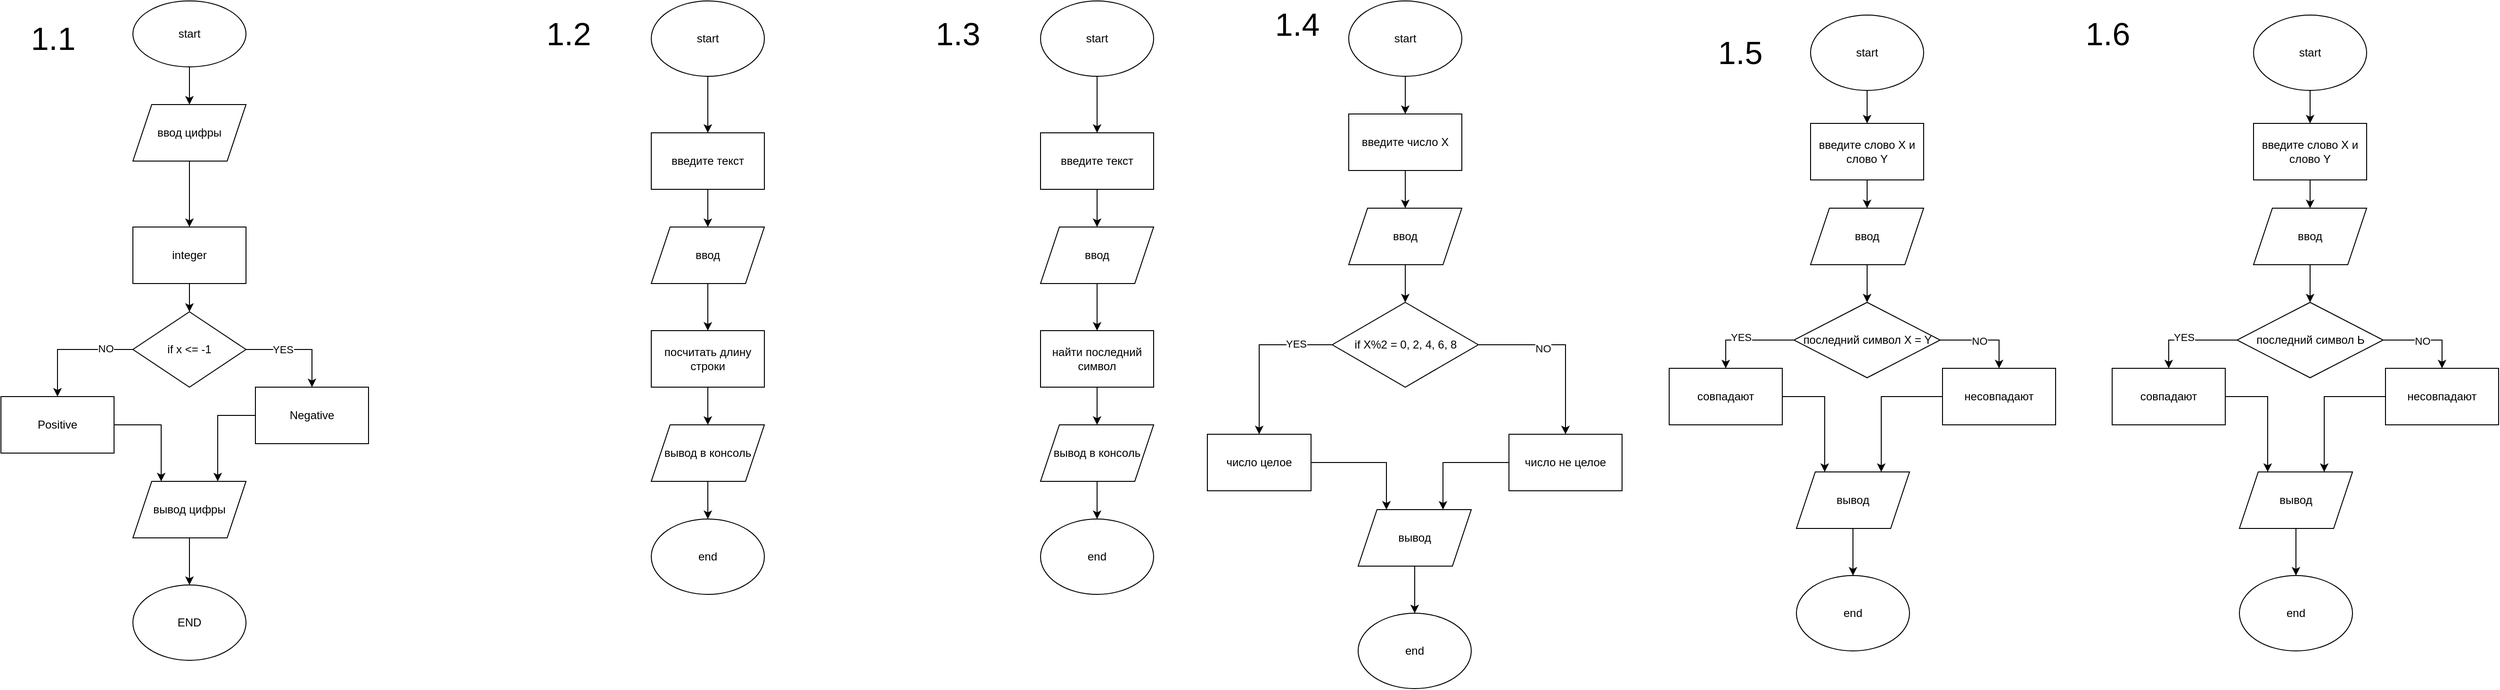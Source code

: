 <mxfile version="24.7.13">
  <diagram name="Страница — 1" id="X5zfh4CaaJWVjGtRF56d">
    <mxGraphModel dx="1195" dy="646" grid="1" gridSize="10" guides="1" tooltips="1" connect="1" arrows="1" fold="1" page="1" pageScale="1" pageWidth="827" pageHeight="1169" math="0" shadow="0">
      <root>
        <mxCell id="0" />
        <mxCell id="1" parent="0" />
        <mxCell id="PVIwpKOzmNWKB1qRG-OH-32" style="edgeStyle=orthogonalEdgeStyle;rounded=0;orthogonalLoop=1;jettySize=auto;html=1;entryX=0.5;entryY=0;entryDx=0;entryDy=0;" edge="1" parent="1" source="PVIwpKOzmNWKB1qRG-OH-31" target="PVIwpKOzmNWKB1qRG-OH-2">
          <mxGeometry relative="1" as="geometry" />
        </mxCell>
        <mxCell id="PVIwpKOzmNWKB1qRG-OH-1" value="start" style="ellipse;whiteSpace=wrap;html=1;" vertex="1" parent="1">
          <mxGeometry x="330" width="120" height="70" as="geometry" />
        </mxCell>
        <mxCell id="PVIwpKOzmNWKB1qRG-OH-6" style="edgeStyle=orthogonalEdgeStyle;rounded=0;orthogonalLoop=1;jettySize=auto;html=1;" edge="1" parent="1" source="PVIwpKOzmNWKB1qRG-OH-2" target="PVIwpKOzmNWKB1qRG-OH-5">
          <mxGeometry relative="1" as="geometry" />
        </mxCell>
        <mxCell id="PVIwpKOzmNWKB1qRG-OH-2" value="&lt;div&gt;integer&lt;/div&gt;" style="rounded=0;whiteSpace=wrap;html=1;" vertex="1" parent="1">
          <mxGeometry x="330" y="240" width="120" height="60" as="geometry" />
        </mxCell>
        <mxCell id="PVIwpKOzmNWKB1qRG-OH-15" style="edgeStyle=orthogonalEdgeStyle;rounded=0;orthogonalLoop=1;jettySize=auto;html=1;exitX=0;exitY=0.5;exitDx=0;exitDy=0;entryX=0.5;entryY=0;entryDx=0;entryDy=0;" edge="1" parent="1" source="PVIwpKOzmNWKB1qRG-OH-5" target="PVIwpKOzmNWKB1qRG-OH-7">
          <mxGeometry relative="1" as="geometry" />
        </mxCell>
        <mxCell id="PVIwpKOzmNWKB1qRG-OH-16" value="NO" style="edgeLabel;html=1;align=center;verticalAlign=middle;resizable=0;points=[];" vertex="1" connectable="0" parent="PVIwpKOzmNWKB1qRG-OH-15">
          <mxGeometry x="-0.554" y="-1" relative="1" as="geometry">
            <mxPoint as="offset" />
          </mxGeometry>
        </mxCell>
        <mxCell id="PVIwpKOzmNWKB1qRG-OH-17" value="YES" style="edgeStyle=orthogonalEdgeStyle;rounded=0;orthogonalLoop=1;jettySize=auto;html=1;entryX=0.5;entryY=0;entryDx=0;entryDy=0;" edge="1" parent="1" source="PVIwpKOzmNWKB1qRG-OH-5" target="PVIwpKOzmNWKB1qRG-OH-9">
          <mxGeometry x="-0.294" relative="1" as="geometry">
            <mxPoint as="offset" />
          </mxGeometry>
        </mxCell>
        <mxCell id="PVIwpKOzmNWKB1qRG-OH-5" value="if x &amp;lt;= -1" style="rhombus;whiteSpace=wrap;html=1;" vertex="1" parent="1">
          <mxGeometry x="330" y="330" width="120" height="80" as="geometry" />
        </mxCell>
        <mxCell id="PVIwpKOzmNWKB1qRG-OH-36" style="edgeStyle=orthogonalEdgeStyle;rounded=0;orthogonalLoop=1;jettySize=auto;html=1;entryX=0.25;entryY=0;entryDx=0;entryDy=0;" edge="1" parent="1" source="PVIwpKOzmNWKB1qRG-OH-7" target="PVIwpKOzmNWKB1qRG-OH-34">
          <mxGeometry relative="1" as="geometry" />
        </mxCell>
        <mxCell id="PVIwpKOzmNWKB1qRG-OH-7" value="Positive" style="rounded=0;whiteSpace=wrap;html=1;" vertex="1" parent="1">
          <mxGeometry x="190" y="420" width="120" height="60" as="geometry" />
        </mxCell>
        <mxCell id="PVIwpKOzmNWKB1qRG-OH-35" style="edgeStyle=orthogonalEdgeStyle;rounded=0;orthogonalLoop=1;jettySize=auto;html=1;entryX=0.75;entryY=0;entryDx=0;entryDy=0;" edge="1" parent="1" source="PVIwpKOzmNWKB1qRG-OH-9" target="PVIwpKOzmNWKB1qRG-OH-34">
          <mxGeometry relative="1" as="geometry" />
        </mxCell>
        <mxCell id="PVIwpKOzmNWKB1qRG-OH-9" value="Negative" style="rounded=0;whiteSpace=wrap;html=1;" vertex="1" parent="1">
          <mxGeometry x="460" y="410" width="120" height="60" as="geometry" />
        </mxCell>
        <mxCell id="PVIwpKOzmNWKB1qRG-OH-21" value="END" style="ellipse;whiteSpace=wrap;html=1;" vertex="1" parent="1">
          <mxGeometry x="330" y="620" width="120" height="80" as="geometry" />
        </mxCell>
        <mxCell id="PVIwpKOzmNWKB1qRG-OH-26" value="&lt;font style=&quot;font-size: 34px;&quot;&gt;1.1&lt;/font&gt;" style="text;html=1;align=center;verticalAlign=middle;resizable=0;points=[];autosize=1;strokeColor=none;fillColor=none;" vertex="1" parent="1">
          <mxGeometry x="210" y="15" width="70" height="50" as="geometry" />
        </mxCell>
        <mxCell id="PVIwpKOzmNWKB1qRG-OH-29" style="edgeStyle=orthogonalEdgeStyle;rounded=0;orthogonalLoop=1;jettySize=auto;html=1;exitX=0.5;exitY=1;exitDx=0;exitDy=0;entryX=0.5;entryY=0;entryDx=0;entryDy=0;" edge="1" parent="1" source="PVIwpKOzmNWKB1qRG-OH-27">
          <mxGeometry relative="1" as="geometry">
            <mxPoint x="940" y="140" as="targetPoint" />
          </mxGeometry>
        </mxCell>
        <mxCell id="PVIwpKOzmNWKB1qRG-OH-27" value="start" style="ellipse;whiteSpace=wrap;html=1;" vertex="1" parent="1">
          <mxGeometry x="880" width="120" height="80" as="geometry" />
        </mxCell>
        <mxCell id="PVIwpKOzmNWKB1qRG-OH-33" value="" style="edgeStyle=orthogonalEdgeStyle;rounded=0;orthogonalLoop=1;jettySize=auto;html=1;entryX=0.5;entryY=0;entryDx=0;entryDy=0;" edge="1" parent="1" source="PVIwpKOzmNWKB1qRG-OH-1" target="PVIwpKOzmNWKB1qRG-OH-31">
          <mxGeometry relative="1" as="geometry">
            <mxPoint x="390" y="70" as="sourcePoint" />
            <mxPoint x="390" y="240" as="targetPoint" />
          </mxGeometry>
        </mxCell>
        <mxCell id="PVIwpKOzmNWKB1qRG-OH-31" value="ввод цифры" style="shape=parallelogram;perimeter=parallelogramPerimeter;whiteSpace=wrap;html=1;fixedSize=1;" vertex="1" parent="1">
          <mxGeometry x="330" y="110" width="120" height="60" as="geometry" />
        </mxCell>
        <mxCell id="PVIwpKOzmNWKB1qRG-OH-37" style="edgeStyle=orthogonalEdgeStyle;rounded=0;orthogonalLoop=1;jettySize=auto;html=1;entryX=0.5;entryY=0;entryDx=0;entryDy=0;" edge="1" parent="1" source="PVIwpKOzmNWKB1qRG-OH-34" target="PVIwpKOzmNWKB1qRG-OH-21">
          <mxGeometry relative="1" as="geometry" />
        </mxCell>
        <mxCell id="PVIwpKOzmNWKB1qRG-OH-34" value="вывод цифры" style="shape=parallelogram;perimeter=parallelogramPerimeter;whiteSpace=wrap;html=1;fixedSize=1;" vertex="1" parent="1">
          <mxGeometry x="330" y="510" width="120" height="60" as="geometry" />
        </mxCell>
        <mxCell id="PVIwpKOzmNWKB1qRG-OH-40" style="edgeStyle=orthogonalEdgeStyle;rounded=0;orthogonalLoop=1;jettySize=auto;html=1;entryX=0.5;entryY=0;entryDx=0;entryDy=0;" edge="1" parent="1" source="PVIwpKOzmNWKB1qRG-OH-38" target="PVIwpKOzmNWKB1qRG-OH-39">
          <mxGeometry relative="1" as="geometry" />
        </mxCell>
        <mxCell id="PVIwpKOzmNWKB1qRG-OH-38" value="введите текст" style="rounded=0;whiteSpace=wrap;html=1;" vertex="1" parent="1">
          <mxGeometry x="880" y="140" width="120" height="60" as="geometry" />
        </mxCell>
        <mxCell id="PVIwpKOzmNWKB1qRG-OH-42" style="edgeStyle=orthogonalEdgeStyle;rounded=0;orthogonalLoop=1;jettySize=auto;html=1;entryX=0.5;entryY=0;entryDx=0;entryDy=0;" edge="1" parent="1" source="PVIwpKOzmNWKB1qRG-OH-39" target="PVIwpKOzmNWKB1qRG-OH-41">
          <mxGeometry relative="1" as="geometry" />
        </mxCell>
        <mxCell id="PVIwpKOzmNWKB1qRG-OH-39" value="ввод" style="shape=parallelogram;perimeter=parallelogramPerimeter;whiteSpace=wrap;html=1;fixedSize=1;" vertex="1" parent="1">
          <mxGeometry x="880" y="240" width="120" height="60" as="geometry" />
        </mxCell>
        <mxCell id="PVIwpKOzmNWKB1qRG-OH-44" style="edgeStyle=orthogonalEdgeStyle;rounded=0;orthogonalLoop=1;jettySize=auto;html=1;entryX=0.5;entryY=0;entryDx=0;entryDy=0;" edge="1" parent="1" source="PVIwpKOzmNWKB1qRG-OH-41" target="PVIwpKOzmNWKB1qRG-OH-43">
          <mxGeometry relative="1" as="geometry" />
        </mxCell>
        <mxCell id="PVIwpKOzmNWKB1qRG-OH-41" value="посчитать длину строки" style="rounded=0;whiteSpace=wrap;html=1;" vertex="1" parent="1">
          <mxGeometry x="880" y="350" width="120" height="60" as="geometry" />
        </mxCell>
        <mxCell id="PVIwpKOzmNWKB1qRG-OH-46" style="edgeStyle=orthogonalEdgeStyle;rounded=0;orthogonalLoop=1;jettySize=auto;html=1;entryX=0.5;entryY=0;entryDx=0;entryDy=0;" edge="1" parent="1" source="PVIwpKOzmNWKB1qRG-OH-43" target="PVIwpKOzmNWKB1qRG-OH-45">
          <mxGeometry relative="1" as="geometry" />
        </mxCell>
        <mxCell id="PVIwpKOzmNWKB1qRG-OH-43" value="вывод в консоль" style="shape=parallelogram;perimeter=parallelogramPerimeter;whiteSpace=wrap;html=1;fixedSize=1;" vertex="1" parent="1">
          <mxGeometry x="880" y="450" width="120" height="60" as="geometry" />
        </mxCell>
        <mxCell id="PVIwpKOzmNWKB1qRG-OH-45" value="end" style="ellipse;whiteSpace=wrap;html=1;" vertex="1" parent="1">
          <mxGeometry x="880" y="550" width="120" height="80" as="geometry" />
        </mxCell>
        <mxCell id="PVIwpKOzmNWKB1qRG-OH-47" value="&lt;font style=&quot;font-size: 34px;&quot;&gt;1.2&lt;/font&gt;" style="text;html=1;align=center;verticalAlign=middle;resizable=0;points=[];autosize=1;strokeColor=none;fillColor=none;" vertex="1" parent="1">
          <mxGeometry x="757" y="10" width="70" height="50" as="geometry" />
        </mxCell>
        <mxCell id="PVIwpKOzmNWKB1qRG-OH-48" style="edgeStyle=orthogonalEdgeStyle;rounded=0;orthogonalLoop=1;jettySize=auto;html=1;exitX=0.5;exitY=1;exitDx=0;exitDy=0;entryX=0.5;entryY=0;entryDx=0;entryDy=0;" edge="1" parent="1" source="PVIwpKOzmNWKB1qRG-OH-49">
          <mxGeometry relative="1" as="geometry">
            <mxPoint x="1353" y="140" as="targetPoint" />
          </mxGeometry>
        </mxCell>
        <mxCell id="PVIwpKOzmNWKB1qRG-OH-49" value="start" style="ellipse;whiteSpace=wrap;html=1;" vertex="1" parent="1">
          <mxGeometry x="1293" width="120" height="80" as="geometry" />
        </mxCell>
        <mxCell id="PVIwpKOzmNWKB1qRG-OH-50" style="edgeStyle=orthogonalEdgeStyle;rounded=0;orthogonalLoop=1;jettySize=auto;html=1;entryX=0.5;entryY=0;entryDx=0;entryDy=0;" edge="1" parent="1" source="PVIwpKOzmNWKB1qRG-OH-51" target="PVIwpKOzmNWKB1qRG-OH-53">
          <mxGeometry relative="1" as="geometry" />
        </mxCell>
        <mxCell id="PVIwpKOzmNWKB1qRG-OH-51" value="введите текст" style="rounded=0;whiteSpace=wrap;html=1;" vertex="1" parent="1">
          <mxGeometry x="1293" y="140" width="120" height="60" as="geometry" />
        </mxCell>
        <mxCell id="PVIwpKOzmNWKB1qRG-OH-52" style="edgeStyle=orthogonalEdgeStyle;rounded=0;orthogonalLoop=1;jettySize=auto;html=1;entryX=0.5;entryY=0;entryDx=0;entryDy=0;" edge="1" parent="1" source="PVIwpKOzmNWKB1qRG-OH-53" target="PVIwpKOzmNWKB1qRG-OH-55">
          <mxGeometry relative="1" as="geometry" />
        </mxCell>
        <mxCell id="PVIwpKOzmNWKB1qRG-OH-53" value="ввод" style="shape=parallelogram;perimeter=parallelogramPerimeter;whiteSpace=wrap;html=1;fixedSize=1;" vertex="1" parent="1">
          <mxGeometry x="1293" y="240" width="120" height="60" as="geometry" />
        </mxCell>
        <mxCell id="PVIwpKOzmNWKB1qRG-OH-54" style="edgeStyle=orthogonalEdgeStyle;rounded=0;orthogonalLoop=1;jettySize=auto;html=1;entryX=0.5;entryY=0;entryDx=0;entryDy=0;" edge="1" parent="1" source="PVIwpKOzmNWKB1qRG-OH-55" target="PVIwpKOzmNWKB1qRG-OH-57">
          <mxGeometry relative="1" as="geometry" />
        </mxCell>
        <mxCell id="PVIwpKOzmNWKB1qRG-OH-55" value="найти последний символ" style="rounded=0;whiteSpace=wrap;html=1;" vertex="1" parent="1">
          <mxGeometry x="1293" y="350" width="120" height="60" as="geometry" />
        </mxCell>
        <mxCell id="PVIwpKOzmNWKB1qRG-OH-56" style="edgeStyle=orthogonalEdgeStyle;rounded=0;orthogonalLoop=1;jettySize=auto;html=1;entryX=0.5;entryY=0;entryDx=0;entryDy=0;" edge="1" parent="1" source="PVIwpKOzmNWKB1qRG-OH-57" target="PVIwpKOzmNWKB1qRG-OH-58">
          <mxGeometry relative="1" as="geometry" />
        </mxCell>
        <mxCell id="PVIwpKOzmNWKB1qRG-OH-57" value="вывод в консоль" style="shape=parallelogram;perimeter=parallelogramPerimeter;whiteSpace=wrap;html=1;fixedSize=1;" vertex="1" parent="1">
          <mxGeometry x="1293" y="450" width="120" height="60" as="geometry" />
        </mxCell>
        <mxCell id="PVIwpKOzmNWKB1qRG-OH-58" value="end" style="ellipse;whiteSpace=wrap;html=1;" vertex="1" parent="1">
          <mxGeometry x="1293" y="550" width="120" height="80" as="geometry" />
        </mxCell>
        <mxCell id="PVIwpKOzmNWKB1qRG-OH-59" value="&lt;font style=&quot;font-size: 34px;&quot;&gt;1.3&lt;/font&gt;" style="text;html=1;align=center;verticalAlign=middle;resizable=0;points=[];autosize=1;strokeColor=none;fillColor=none;" vertex="1" parent="1">
          <mxGeometry x="1170" y="10" width="70" height="50" as="geometry" />
        </mxCell>
        <mxCell id="PVIwpKOzmNWKB1qRG-OH-63" style="edgeStyle=orthogonalEdgeStyle;rounded=0;orthogonalLoop=1;jettySize=auto;html=1;entryX=0.5;entryY=0;entryDx=0;entryDy=0;" edge="1" parent="1" source="PVIwpKOzmNWKB1qRG-OH-60" target="PVIwpKOzmNWKB1qRG-OH-62">
          <mxGeometry relative="1" as="geometry" />
        </mxCell>
        <mxCell id="PVIwpKOzmNWKB1qRG-OH-60" value="start" style="ellipse;whiteSpace=wrap;html=1;" vertex="1" parent="1">
          <mxGeometry x="1620" width="120" height="80" as="geometry" />
        </mxCell>
        <mxCell id="PVIwpKOzmNWKB1qRG-OH-61" value="&lt;font style=&quot;font-size: 34px;&quot;&gt;1.4&lt;/font&gt;" style="text;html=1;align=center;verticalAlign=middle;resizable=0;points=[];autosize=1;strokeColor=none;fillColor=none;" vertex="1" parent="1">
          <mxGeometry x="1530" width="70" height="50" as="geometry" />
        </mxCell>
        <mxCell id="PVIwpKOzmNWKB1qRG-OH-65" style="edgeStyle=orthogonalEdgeStyle;rounded=0;orthogonalLoop=1;jettySize=auto;html=1;entryX=0.5;entryY=0;entryDx=0;entryDy=0;" edge="1" parent="1" source="PVIwpKOzmNWKB1qRG-OH-62" target="PVIwpKOzmNWKB1qRG-OH-64">
          <mxGeometry relative="1" as="geometry" />
        </mxCell>
        <mxCell id="PVIwpKOzmNWKB1qRG-OH-62" value="введите число X" style="rounded=0;whiteSpace=wrap;html=1;" vertex="1" parent="1">
          <mxGeometry x="1620" y="120" width="120" height="60" as="geometry" />
        </mxCell>
        <mxCell id="PVIwpKOzmNWKB1qRG-OH-73" style="edgeStyle=orthogonalEdgeStyle;rounded=0;orthogonalLoop=1;jettySize=auto;html=1;exitX=0.5;exitY=1;exitDx=0;exitDy=0;entryX=0.5;entryY=0;entryDx=0;entryDy=0;" edge="1" parent="1" source="PVIwpKOzmNWKB1qRG-OH-64" target="PVIwpKOzmNWKB1qRG-OH-66">
          <mxGeometry relative="1" as="geometry" />
        </mxCell>
        <mxCell id="PVIwpKOzmNWKB1qRG-OH-64" value="ввод" style="shape=parallelogram;perimeter=parallelogramPerimeter;whiteSpace=wrap;html=1;fixedSize=1;" vertex="1" parent="1">
          <mxGeometry x="1620" y="220" width="120" height="60" as="geometry" />
        </mxCell>
        <mxCell id="PVIwpKOzmNWKB1qRG-OH-68" style="edgeStyle=orthogonalEdgeStyle;rounded=0;orthogonalLoop=1;jettySize=auto;html=1;exitX=0;exitY=0.5;exitDx=0;exitDy=0;entryX=0.5;entryY=0;entryDx=0;entryDy=0;" edge="1" parent="1" source="PVIwpKOzmNWKB1qRG-OH-66" target="PVIwpKOzmNWKB1qRG-OH-67">
          <mxGeometry relative="1" as="geometry" />
        </mxCell>
        <mxCell id="PVIwpKOzmNWKB1qRG-OH-69" value="YES" style="edgeLabel;html=1;align=center;verticalAlign=middle;resizable=0;points=[];" vertex="1" connectable="0" parent="PVIwpKOzmNWKB1qRG-OH-68">
          <mxGeometry x="-0.558" y="-1" relative="1" as="geometry">
            <mxPoint x="-1" as="offset" />
          </mxGeometry>
        </mxCell>
        <mxCell id="PVIwpKOzmNWKB1qRG-OH-71" style="edgeStyle=orthogonalEdgeStyle;rounded=0;orthogonalLoop=1;jettySize=auto;html=1;exitX=1;exitY=0.5;exitDx=0;exitDy=0;entryX=0.5;entryY=0;entryDx=0;entryDy=0;" edge="1" parent="1" source="PVIwpKOzmNWKB1qRG-OH-66" target="PVIwpKOzmNWKB1qRG-OH-70">
          <mxGeometry relative="1" as="geometry" />
        </mxCell>
        <mxCell id="PVIwpKOzmNWKB1qRG-OH-72" value="NO" style="edgeLabel;html=1;align=center;verticalAlign=middle;resizable=0;points=[];" vertex="1" connectable="0" parent="PVIwpKOzmNWKB1qRG-OH-71">
          <mxGeometry x="-0.27" y="-4" relative="1" as="geometry">
            <mxPoint as="offset" />
          </mxGeometry>
        </mxCell>
        <mxCell id="PVIwpKOzmNWKB1qRG-OH-66" value="if X%2 = 0, 2, 4, 6, 8" style="rhombus;whiteSpace=wrap;html=1;" vertex="1" parent="1">
          <mxGeometry x="1602.5" y="320" width="155" height="90" as="geometry" />
        </mxCell>
        <mxCell id="PVIwpKOzmNWKB1qRG-OH-77" style="edgeStyle=orthogonalEdgeStyle;rounded=0;orthogonalLoop=1;jettySize=auto;html=1;entryX=0.25;entryY=0;entryDx=0;entryDy=0;" edge="1" parent="1" source="PVIwpKOzmNWKB1qRG-OH-67" target="PVIwpKOzmNWKB1qRG-OH-75">
          <mxGeometry relative="1" as="geometry" />
        </mxCell>
        <mxCell id="PVIwpKOzmNWKB1qRG-OH-67" value="число целое" style="rounded=0;whiteSpace=wrap;html=1;" vertex="1" parent="1">
          <mxGeometry x="1470" y="460" width="110" height="60" as="geometry" />
        </mxCell>
        <mxCell id="PVIwpKOzmNWKB1qRG-OH-76" style="edgeStyle=orthogonalEdgeStyle;rounded=0;orthogonalLoop=1;jettySize=auto;html=1;exitX=0;exitY=0.5;exitDx=0;exitDy=0;entryX=0.75;entryY=0;entryDx=0;entryDy=0;" edge="1" parent="1" source="PVIwpKOzmNWKB1qRG-OH-70" target="PVIwpKOzmNWKB1qRG-OH-75">
          <mxGeometry relative="1" as="geometry" />
        </mxCell>
        <mxCell id="PVIwpKOzmNWKB1qRG-OH-70" value="число не целое" style="rounded=0;whiteSpace=wrap;html=1;" vertex="1" parent="1">
          <mxGeometry x="1790" y="460" width="120" height="60" as="geometry" />
        </mxCell>
        <mxCell id="PVIwpKOzmNWKB1qRG-OH-74" value="end" style="ellipse;whiteSpace=wrap;html=1;" vertex="1" parent="1">
          <mxGeometry x="1630" y="650" width="120" height="80" as="geometry" />
        </mxCell>
        <mxCell id="PVIwpKOzmNWKB1qRG-OH-78" style="edgeStyle=orthogonalEdgeStyle;rounded=0;orthogonalLoop=1;jettySize=auto;html=1;exitX=0.5;exitY=1;exitDx=0;exitDy=0;entryX=0.5;entryY=0;entryDx=0;entryDy=0;" edge="1" parent="1" source="PVIwpKOzmNWKB1qRG-OH-75" target="PVIwpKOzmNWKB1qRG-OH-74">
          <mxGeometry relative="1" as="geometry" />
        </mxCell>
        <mxCell id="PVIwpKOzmNWKB1qRG-OH-75" value="вывод" style="shape=parallelogram;perimeter=parallelogramPerimeter;whiteSpace=wrap;html=1;fixedSize=1;" vertex="1" parent="1">
          <mxGeometry x="1630" y="540" width="120" height="60" as="geometry" />
        </mxCell>
        <mxCell id="PVIwpKOzmNWKB1qRG-OH-81" style="edgeStyle=orthogonalEdgeStyle;rounded=0;orthogonalLoop=1;jettySize=auto;html=1;entryX=0.5;entryY=0;entryDx=0;entryDy=0;" edge="1" parent="1" source="PVIwpKOzmNWKB1qRG-OH-79" target="PVIwpKOzmNWKB1qRG-OH-80">
          <mxGeometry relative="1" as="geometry" />
        </mxCell>
        <mxCell id="PVIwpKOzmNWKB1qRG-OH-79" value="start" style="ellipse;whiteSpace=wrap;html=1;" vertex="1" parent="1">
          <mxGeometry x="2110" y="15" width="120" height="80" as="geometry" />
        </mxCell>
        <mxCell id="PVIwpKOzmNWKB1qRG-OH-83" style="edgeStyle=orthogonalEdgeStyle;rounded=0;orthogonalLoop=1;jettySize=auto;html=1;entryX=0.5;entryY=0;entryDx=0;entryDy=0;" edge="1" parent="1" source="PVIwpKOzmNWKB1qRG-OH-80" target="PVIwpKOzmNWKB1qRG-OH-82">
          <mxGeometry relative="1" as="geometry" />
        </mxCell>
        <mxCell id="PVIwpKOzmNWKB1qRG-OH-80" value="введите слово X и слово Y" style="rounded=0;whiteSpace=wrap;html=1;" vertex="1" parent="1">
          <mxGeometry x="2110" y="130" width="120" height="60" as="geometry" />
        </mxCell>
        <mxCell id="PVIwpKOzmNWKB1qRG-OH-87" style="edgeStyle=orthogonalEdgeStyle;rounded=0;orthogonalLoop=1;jettySize=auto;html=1;entryX=0.5;entryY=0;entryDx=0;entryDy=0;" edge="1" parent="1" source="PVIwpKOzmNWKB1qRG-OH-82" target="PVIwpKOzmNWKB1qRG-OH-86">
          <mxGeometry relative="1" as="geometry" />
        </mxCell>
        <mxCell id="PVIwpKOzmNWKB1qRG-OH-82" value="ввод" style="shape=parallelogram;perimeter=parallelogramPerimeter;whiteSpace=wrap;html=1;fixedSize=1;" vertex="1" parent="1">
          <mxGeometry x="2110" y="220" width="120" height="60" as="geometry" />
        </mxCell>
        <mxCell id="PVIwpKOzmNWKB1qRG-OH-91" style="edgeStyle=orthogonalEdgeStyle;rounded=0;orthogonalLoop=1;jettySize=auto;html=1;entryX=0.5;entryY=0;entryDx=0;entryDy=0;" edge="1" parent="1" source="PVIwpKOzmNWKB1qRG-OH-86" target="PVIwpKOzmNWKB1qRG-OH-88">
          <mxGeometry relative="1" as="geometry" />
        </mxCell>
        <mxCell id="PVIwpKOzmNWKB1qRG-OH-93" value="YES" style="edgeLabel;html=1;align=center;verticalAlign=middle;resizable=0;points=[];" vertex="1" connectable="0" parent="PVIwpKOzmNWKB1qRG-OH-91">
          <mxGeometry x="0.116" y="-3" relative="1" as="geometry">
            <mxPoint as="offset" />
          </mxGeometry>
        </mxCell>
        <mxCell id="PVIwpKOzmNWKB1qRG-OH-92" style="edgeStyle=orthogonalEdgeStyle;rounded=0;orthogonalLoop=1;jettySize=auto;html=1;exitX=1;exitY=0.5;exitDx=0;exitDy=0;entryX=0.5;entryY=0;entryDx=0;entryDy=0;" edge="1" parent="1" source="PVIwpKOzmNWKB1qRG-OH-86" target="PVIwpKOzmNWKB1qRG-OH-89">
          <mxGeometry relative="1" as="geometry" />
        </mxCell>
        <mxCell id="PVIwpKOzmNWKB1qRG-OH-94" value="NO" style="edgeLabel;html=1;align=center;verticalAlign=middle;resizable=0;points=[];" vertex="1" connectable="0" parent="PVIwpKOzmNWKB1qRG-OH-92">
          <mxGeometry x="-0.102" y="-1" relative="1" as="geometry">
            <mxPoint as="offset" />
          </mxGeometry>
        </mxCell>
        <mxCell id="PVIwpKOzmNWKB1qRG-OH-86" value="последний символ X = Y" style="rhombus;whiteSpace=wrap;html=1;" vertex="1" parent="1">
          <mxGeometry x="2092.5" y="320" width="155" height="80" as="geometry" />
        </mxCell>
        <mxCell id="PVIwpKOzmNWKB1qRG-OH-97" style="edgeStyle=orthogonalEdgeStyle;rounded=0;orthogonalLoop=1;jettySize=auto;html=1;entryX=0.25;entryY=0;entryDx=0;entryDy=0;" edge="1" parent="1" source="PVIwpKOzmNWKB1qRG-OH-88" target="PVIwpKOzmNWKB1qRG-OH-95">
          <mxGeometry relative="1" as="geometry" />
        </mxCell>
        <mxCell id="PVIwpKOzmNWKB1qRG-OH-88" value="совпадают" style="rounded=0;whiteSpace=wrap;html=1;" vertex="1" parent="1">
          <mxGeometry x="1960" y="390" width="120" height="60" as="geometry" />
        </mxCell>
        <mxCell id="PVIwpKOzmNWKB1qRG-OH-98" style="edgeStyle=orthogonalEdgeStyle;rounded=0;orthogonalLoop=1;jettySize=auto;html=1;entryX=0.75;entryY=0;entryDx=0;entryDy=0;" edge="1" parent="1" source="PVIwpKOzmNWKB1qRG-OH-89" target="PVIwpKOzmNWKB1qRG-OH-95">
          <mxGeometry relative="1" as="geometry" />
        </mxCell>
        <mxCell id="PVIwpKOzmNWKB1qRG-OH-89" value="несовпадают" style="rounded=0;whiteSpace=wrap;html=1;" vertex="1" parent="1">
          <mxGeometry x="2250" y="390" width="120" height="60" as="geometry" />
        </mxCell>
        <mxCell id="PVIwpKOzmNWKB1qRG-OH-99" style="edgeStyle=orthogonalEdgeStyle;rounded=0;orthogonalLoop=1;jettySize=auto;html=1;entryX=0.5;entryY=0;entryDx=0;entryDy=0;" edge="1" parent="1" source="PVIwpKOzmNWKB1qRG-OH-95" target="PVIwpKOzmNWKB1qRG-OH-96">
          <mxGeometry relative="1" as="geometry" />
        </mxCell>
        <mxCell id="PVIwpKOzmNWKB1qRG-OH-95" value="вывод" style="shape=parallelogram;perimeter=parallelogramPerimeter;whiteSpace=wrap;html=1;fixedSize=1;" vertex="1" parent="1">
          <mxGeometry x="2095" y="500" width="120" height="60" as="geometry" />
        </mxCell>
        <mxCell id="PVIwpKOzmNWKB1qRG-OH-96" value="end" style="ellipse;whiteSpace=wrap;html=1;" vertex="1" parent="1">
          <mxGeometry x="2095" y="610" width="120" height="80" as="geometry" />
        </mxCell>
        <mxCell id="PVIwpKOzmNWKB1qRG-OH-100" value="&lt;font style=&quot;font-size: 34px;&quot;&gt;1.5&lt;/font&gt;" style="text;html=1;align=center;verticalAlign=middle;resizable=0;points=[];autosize=1;strokeColor=none;fillColor=none;" vertex="1" parent="1">
          <mxGeometry x="2000" y="30" width="70" height="50" as="geometry" />
        </mxCell>
        <mxCell id="PVIwpKOzmNWKB1qRG-OH-102" value="&lt;font style=&quot;font-size: 34px;&quot;&gt;1.6&lt;/font&gt;" style="text;html=1;align=center;verticalAlign=middle;resizable=0;points=[];autosize=1;strokeColor=none;fillColor=none;" vertex="1" parent="1">
          <mxGeometry x="2390" y="10" width="70" height="50" as="geometry" />
        </mxCell>
        <mxCell id="PVIwpKOzmNWKB1qRG-OH-104" style="edgeStyle=orthogonalEdgeStyle;rounded=0;orthogonalLoop=1;jettySize=auto;html=1;entryX=0.5;entryY=0;entryDx=0;entryDy=0;" edge="1" parent="1" source="PVIwpKOzmNWKB1qRG-OH-105" target="PVIwpKOzmNWKB1qRG-OH-107">
          <mxGeometry relative="1" as="geometry" />
        </mxCell>
        <mxCell id="PVIwpKOzmNWKB1qRG-OH-105" value="start" style="ellipse;whiteSpace=wrap;html=1;" vertex="1" parent="1">
          <mxGeometry x="2580" y="15" width="120" height="80" as="geometry" />
        </mxCell>
        <mxCell id="PVIwpKOzmNWKB1qRG-OH-106" style="edgeStyle=orthogonalEdgeStyle;rounded=0;orthogonalLoop=1;jettySize=auto;html=1;entryX=0.5;entryY=0;entryDx=0;entryDy=0;" edge="1" parent="1" source="PVIwpKOzmNWKB1qRG-OH-107" target="PVIwpKOzmNWKB1qRG-OH-109">
          <mxGeometry relative="1" as="geometry" />
        </mxCell>
        <mxCell id="PVIwpKOzmNWKB1qRG-OH-107" value="введите слово X и слово Y" style="rounded=0;whiteSpace=wrap;html=1;" vertex="1" parent="1">
          <mxGeometry x="2580" y="130" width="120" height="60" as="geometry" />
        </mxCell>
        <mxCell id="PVIwpKOzmNWKB1qRG-OH-108" style="edgeStyle=orthogonalEdgeStyle;rounded=0;orthogonalLoop=1;jettySize=auto;html=1;entryX=0.5;entryY=0;entryDx=0;entryDy=0;" edge="1" parent="1" source="PVIwpKOzmNWKB1qRG-OH-109" target="PVIwpKOzmNWKB1qRG-OH-114">
          <mxGeometry relative="1" as="geometry" />
        </mxCell>
        <mxCell id="PVIwpKOzmNWKB1qRG-OH-109" value="ввод" style="shape=parallelogram;perimeter=parallelogramPerimeter;whiteSpace=wrap;html=1;fixedSize=1;" vertex="1" parent="1">
          <mxGeometry x="2580" y="220" width="120" height="60" as="geometry" />
        </mxCell>
        <mxCell id="PVIwpKOzmNWKB1qRG-OH-110" style="edgeStyle=orthogonalEdgeStyle;rounded=0;orthogonalLoop=1;jettySize=auto;html=1;entryX=0.5;entryY=0;entryDx=0;entryDy=0;" edge="1" parent="1" source="PVIwpKOzmNWKB1qRG-OH-114" target="PVIwpKOzmNWKB1qRG-OH-116">
          <mxGeometry relative="1" as="geometry" />
        </mxCell>
        <mxCell id="PVIwpKOzmNWKB1qRG-OH-111" value="YES" style="edgeLabel;html=1;align=center;verticalAlign=middle;resizable=0;points=[];" vertex="1" connectable="0" parent="PVIwpKOzmNWKB1qRG-OH-110">
          <mxGeometry x="0.116" y="-3" relative="1" as="geometry">
            <mxPoint as="offset" />
          </mxGeometry>
        </mxCell>
        <mxCell id="PVIwpKOzmNWKB1qRG-OH-112" style="edgeStyle=orthogonalEdgeStyle;rounded=0;orthogonalLoop=1;jettySize=auto;html=1;exitX=1;exitY=0.5;exitDx=0;exitDy=0;entryX=0.5;entryY=0;entryDx=0;entryDy=0;" edge="1" parent="1" source="PVIwpKOzmNWKB1qRG-OH-114" target="PVIwpKOzmNWKB1qRG-OH-118">
          <mxGeometry relative="1" as="geometry" />
        </mxCell>
        <mxCell id="PVIwpKOzmNWKB1qRG-OH-113" value="NO" style="edgeLabel;html=1;align=center;verticalAlign=middle;resizable=0;points=[];" vertex="1" connectable="0" parent="PVIwpKOzmNWKB1qRG-OH-112">
          <mxGeometry x="-0.102" y="-1" relative="1" as="geometry">
            <mxPoint as="offset" />
          </mxGeometry>
        </mxCell>
        <mxCell id="PVIwpKOzmNWKB1qRG-OH-114" value="последний символ Ь" style="rhombus;whiteSpace=wrap;html=1;" vertex="1" parent="1">
          <mxGeometry x="2562.5" y="320" width="155" height="80" as="geometry" />
        </mxCell>
        <mxCell id="PVIwpKOzmNWKB1qRG-OH-115" style="edgeStyle=orthogonalEdgeStyle;rounded=0;orthogonalLoop=1;jettySize=auto;html=1;entryX=0.25;entryY=0;entryDx=0;entryDy=0;" edge="1" parent="1" source="PVIwpKOzmNWKB1qRG-OH-116" target="PVIwpKOzmNWKB1qRG-OH-120">
          <mxGeometry relative="1" as="geometry" />
        </mxCell>
        <mxCell id="PVIwpKOzmNWKB1qRG-OH-116" value="совпадают" style="rounded=0;whiteSpace=wrap;html=1;" vertex="1" parent="1">
          <mxGeometry x="2430" y="390" width="120" height="60" as="geometry" />
        </mxCell>
        <mxCell id="PVIwpKOzmNWKB1qRG-OH-117" style="edgeStyle=orthogonalEdgeStyle;rounded=0;orthogonalLoop=1;jettySize=auto;html=1;entryX=0.75;entryY=0;entryDx=0;entryDy=0;" edge="1" parent="1" source="PVIwpKOzmNWKB1qRG-OH-118" target="PVIwpKOzmNWKB1qRG-OH-120">
          <mxGeometry relative="1" as="geometry" />
        </mxCell>
        <mxCell id="PVIwpKOzmNWKB1qRG-OH-118" value="несовпадают" style="rounded=0;whiteSpace=wrap;html=1;" vertex="1" parent="1">
          <mxGeometry x="2720" y="390" width="120" height="60" as="geometry" />
        </mxCell>
        <mxCell id="PVIwpKOzmNWKB1qRG-OH-119" style="edgeStyle=orthogonalEdgeStyle;rounded=0;orthogonalLoop=1;jettySize=auto;html=1;entryX=0.5;entryY=0;entryDx=0;entryDy=0;" edge="1" parent="1" source="PVIwpKOzmNWKB1qRG-OH-120" target="PVIwpKOzmNWKB1qRG-OH-121">
          <mxGeometry relative="1" as="geometry" />
        </mxCell>
        <mxCell id="PVIwpKOzmNWKB1qRG-OH-120" value="вывод" style="shape=parallelogram;perimeter=parallelogramPerimeter;whiteSpace=wrap;html=1;fixedSize=1;" vertex="1" parent="1">
          <mxGeometry x="2565" y="500" width="120" height="60" as="geometry" />
        </mxCell>
        <mxCell id="PVIwpKOzmNWKB1qRG-OH-121" value="end" style="ellipse;whiteSpace=wrap;html=1;" vertex="1" parent="1">
          <mxGeometry x="2565" y="610" width="120" height="80" as="geometry" />
        </mxCell>
      </root>
    </mxGraphModel>
  </diagram>
</mxfile>
